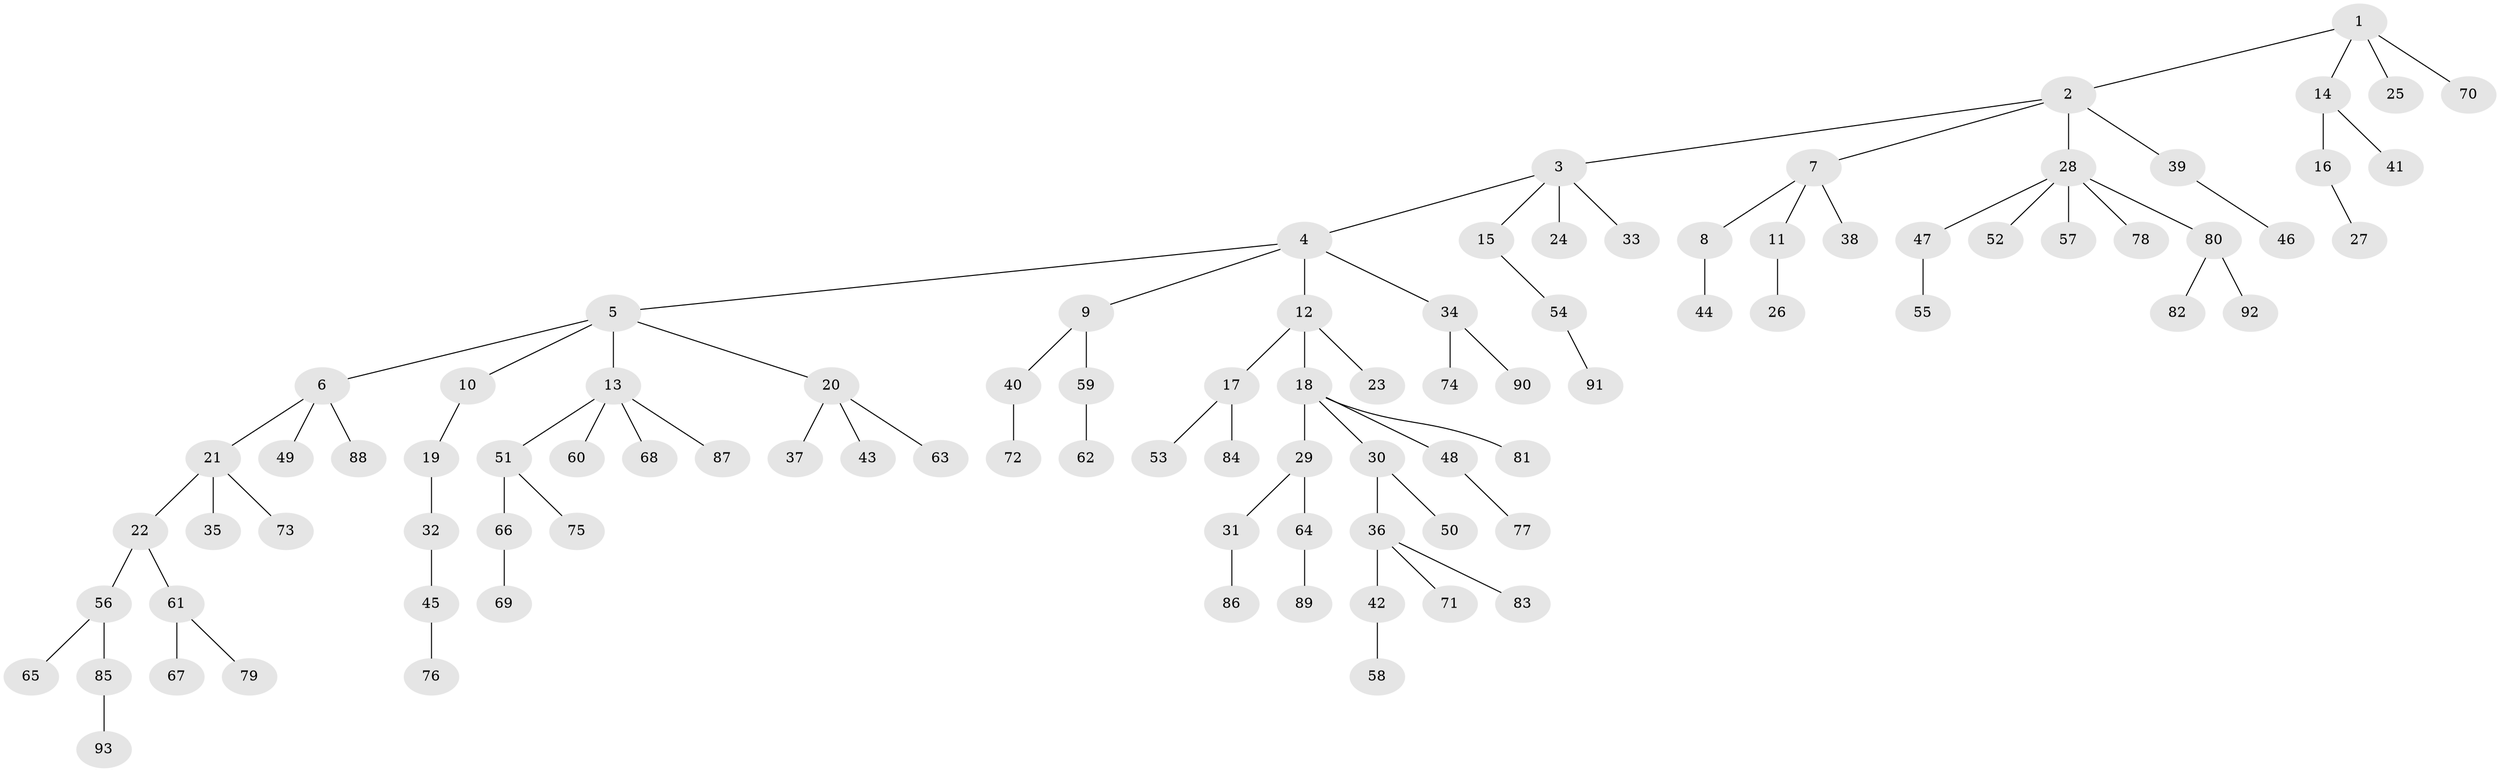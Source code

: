 // Generated by graph-tools (version 1.1) at 2025/15/03/09/25 04:15:40]
// undirected, 93 vertices, 92 edges
graph export_dot {
graph [start="1"]
  node [color=gray90,style=filled];
  1;
  2;
  3;
  4;
  5;
  6;
  7;
  8;
  9;
  10;
  11;
  12;
  13;
  14;
  15;
  16;
  17;
  18;
  19;
  20;
  21;
  22;
  23;
  24;
  25;
  26;
  27;
  28;
  29;
  30;
  31;
  32;
  33;
  34;
  35;
  36;
  37;
  38;
  39;
  40;
  41;
  42;
  43;
  44;
  45;
  46;
  47;
  48;
  49;
  50;
  51;
  52;
  53;
  54;
  55;
  56;
  57;
  58;
  59;
  60;
  61;
  62;
  63;
  64;
  65;
  66;
  67;
  68;
  69;
  70;
  71;
  72;
  73;
  74;
  75;
  76;
  77;
  78;
  79;
  80;
  81;
  82;
  83;
  84;
  85;
  86;
  87;
  88;
  89;
  90;
  91;
  92;
  93;
  1 -- 2;
  1 -- 14;
  1 -- 25;
  1 -- 70;
  2 -- 3;
  2 -- 7;
  2 -- 28;
  2 -- 39;
  3 -- 4;
  3 -- 15;
  3 -- 24;
  3 -- 33;
  4 -- 5;
  4 -- 9;
  4 -- 12;
  4 -- 34;
  5 -- 6;
  5 -- 10;
  5 -- 13;
  5 -- 20;
  6 -- 21;
  6 -- 49;
  6 -- 88;
  7 -- 8;
  7 -- 11;
  7 -- 38;
  8 -- 44;
  9 -- 40;
  9 -- 59;
  10 -- 19;
  11 -- 26;
  12 -- 17;
  12 -- 18;
  12 -- 23;
  13 -- 51;
  13 -- 60;
  13 -- 68;
  13 -- 87;
  14 -- 16;
  14 -- 41;
  15 -- 54;
  16 -- 27;
  17 -- 53;
  17 -- 84;
  18 -- 29;
  18 -- 30;
  18 -- 48;
  18 -- 81;
  19 -- 32;
  20 -- 37;
  20 -- 43;
  20 -- 63;
  21 -- 22;
  21 -- 35;
  21 -- 73;
  22 -- 56;
  22 -- 61;
  28 -- 47;
  28 -- 52;
  28 -- 57;
  28 -- 78;
  28 -- 80;
  29 -- 31;
  29 -- 64;
  30 -- 36;
  30 -- 50;
  31 -- 86;
  32 -- 45;
  34 -- 74;
  34 -- 90;
  36 -- 42;
  36 -- 71;
  36 -- 83;
  39 -- 46;
  40 -- 72;
  42 -- 58;
  45 -- 76;
  47 -- 55;
  48 -- 77;
  51 -- 66;
  51 -- 75;
  54 -- 91;
  56 -- 65;
  56 -- 85;
  59 -- 62;
  61 -- 67;
  61 -- 79;
  64 -- 89;
  66 -- 69;
  80 -- 82;
  80 -- 92;
  85 -- 93;
}
